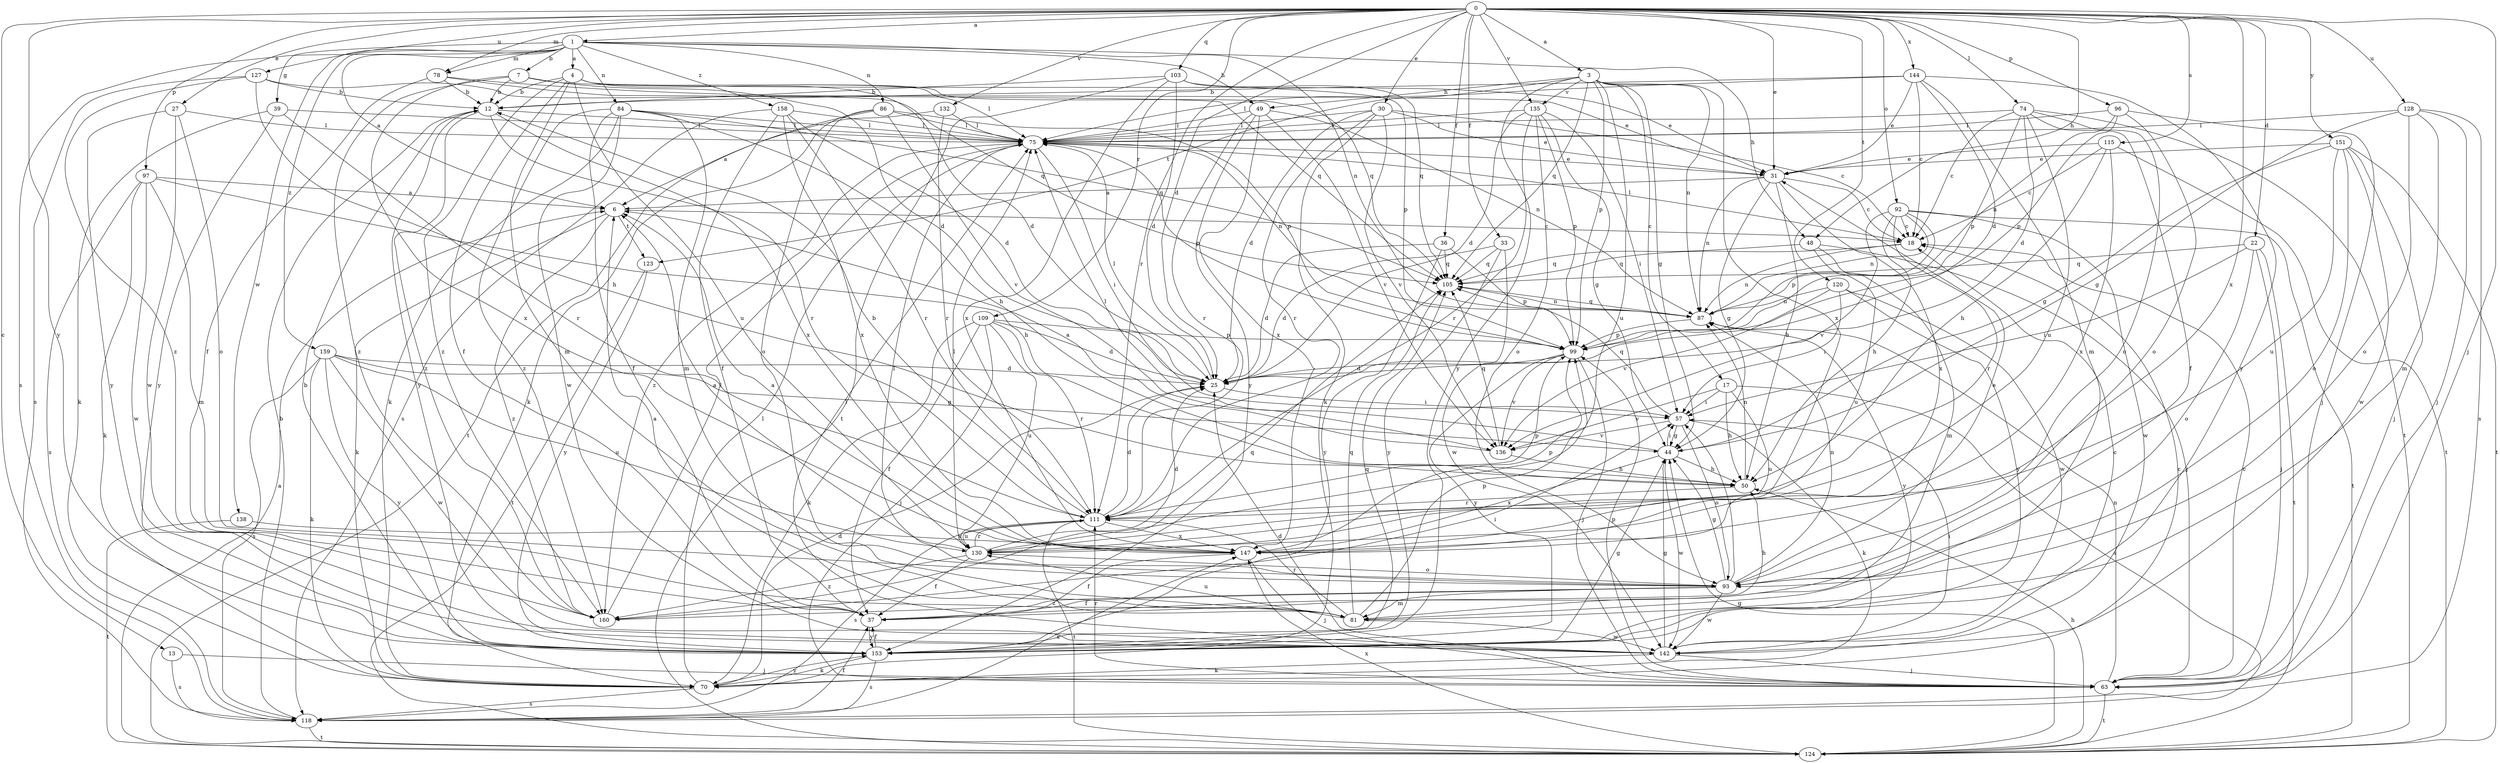 strict digraph  {
0;
1;
3;
4;
6;
7;
12;
13;
17;
18;
22;
25;
27;
30;
31;
33;
36;
37;
39;
44;
48;
49;
50;
57;
63;
70;
74;
75;
78;
81;
84;
86;
87;
92;
93;
96;
97;
99;
103;
105;
109;
111;
115;
118;
120;
123;
124;
127;
128;
130;
132;
135;
136;
138;
142;
144;
147;
151;
153;
158;
159;
160;
0 -> 1  [label=a];
0 -> 3  [label=a];
0 -> 13  [label=c];
0 -> 22  [label=d];
0 -> 25  [label=d];
0 -> 27  [label=e];
0 -> 30  [label=e];
0 -> 31  [label=e];
0 -> 33  [label=f];
0 -> 36  [label=f];
0 -> 48  [label=h];
0 -> 63  [label=j];
0 -> 74  [label=l];
0 -> 78  [label=m];
0 -> 92  [label=o];
0 -> 96  [label=p];
0 -> 97  [label=p];
0 -> 103  [label=q];
0 -> 109  [label=r];
0 -> 111  [label=r];
0 -> 115  [label=s];
0 -> 120  [label=t];
0 -> 127  [label=u];
0 -> 128  [label=u];
0 -> 132  [label=v];
0 -> 135  [label=v];
0 -> 144  [label=x];
0 -> 147  [label=x];
0 -> 151  [label=y];
0 -> 153  [label=y];
1 -> 4  [label=a];
1 -> 6  [label=a];
1 -> 7  [label=b];
1 -> 39  [label=g];
1 -> 48  [label=h];
1 -> 49  [label=h];
1 -> 78  [label=m];
1 -> 84  [label=n];
1 -> 86  [label=n];
1 -> 87  [label=n];
1 -> 118  [label=s];
1 -> 138  [label=w];
1 -> 158  [label=z];
1 -> 159  [label=z];
3 -> 17  [label=c];
3 -> 44  [label=g];
3 -> 49  [label=h];
3 -> 87  [label=n];
3 -> 99  [label=p];
3 -> 105  [label=q];
3 -> 123  [label=t];
3 -> 130  [label=u];
3 -> 135  [label=v];
3 -> 147  [label=x];
3 -> 153  [label=y];
4 -> 12  [label=b];
4 -> 25  [label=d];
4 -> 37  [label=f];
4 -> 75  [label=l];
4 -> 81  [label=m];
4 -> 105  [label=q];
4 -> 130  [label=u];
4 -> 160  [label=z];
6 -> 18  [label=c];
6 -> 70  [label=k];
6 -> 123  [label=t];
6 -> 160  [label=z];
7 -> 12  [label=b];
7 -> 25  [label=d];
7 -> 31  [label=e];
7 -> 147  [label=x];
7 -> 160  [label=z];
12 -> 75  [label=l];
12 -> 111  [label=r];
12 -> 147  [label=x];
12 -> 153  [label=y];
12 -> 160  [label=z];
13 -> 63  [label=j];
13 -> 118  [label=s];
17 -> 50  [label=h];
17 -> 57  [label=i];
17 -> 118  [label=s];
17 -> 130  [label=u];
17 -> 136  [label=v];
18 -> 75  [label=l];
18 -> 87  [label=n];
18 -> 105  [label=q];
22 -> 57  [label=i];
22 -> 63  [label=j];
22 -> 93  [label=o];
22 -> 105  [label=q];
22 -> 124  [label=t];
25 -> 57  [label=i];
25 -> 75  [label=l];
27 -> 75  [label=l];
27 -> 93  [label=o];
27 -> 142  [label=w];
27 -> 153  [label=y];
30 -> 18  [label=c];
30 -> 25  [label=d];
30 -> 31  [label=e];
30 -> 70  [label=k];
30 -> 75  [label=l];
30 -> 111  [label=r];
30 -> 136  [label=v];
31 -> 6  [label=a];
31 -> 18  [label=c];
31 -> 44  [label=g];
31 -> 50  [label=h];
31 -> 87  [label=n];
31 -> 147  [label=x];
33 -> 25  [label=d];
33 -> 105  [label=q];
33 -> 142  [label=w];
33 -> 153  [label=y];
36 -> 25  [label=d];
36 -> 99  [label=p];
36 -> 105  [label=q];
36 -> 153  [label=y];
37 -> 50  [label=h];
37 -> 153  [label=y];
39 -> 70  [label=k];
39 -> 75  [label=l];
39 -> 111  [label=r];
39 -> 153  [label=y];
44 -> 50  [label=h];
44 -> 57  [label=i];
44 -> 75  [label=l];
44 -> 142  [label=w];
44 -> 147  [label=x];
48 -> 63  [label=j];
48 -> 81  [label=m];
48 -> 105  [label=q];
48 -> 130  [label=u];
49 -> 75  [label=l];
49 -> 87  [label=n];
49 -> 111  [label=r];
49 -> 136  [label=v];
49 -> 147  [label=x];
49 -> 153  [label=y];
50 -> 87  [label=n];
50 -> 111  [label=r];
57 -> 44  [label=g];
57 -> 70  [label=k];
57 -> 93  [label=o];
57 -> 105  [label=q];
57 -> 136  [label=v];
63 -> 18  [label=c];
63 -> 25  [label=d];
63 -> 87  [label=n];
63 -> 99  [label=p];
63 -> 111  [label=r];
63 -> 124  [label=t];
70 -> 18  [label=c];
70 -> 25  [label=d];
70 -> 75  [label=l];
70 -> 118  [label=s];
70 -> 153  [label=y];
74 -> 18  [label=c];
74 -> 25  [label=d];
74 -> 37  [label=f];
74 -> 75  [label=l];
74 -> 93  [label=o];
74 -> 99  [label=p];
74 -> 124  [label=t];
74 -> 130  [label=u];
75 -> 31  [label=e];
75 -> 57  [label=i];
75 -> 87  [label=n];
75 -> 99  [label=p];
75 -> 160  [label=z];
78 -> 12  [label=b];
78 -> 31  [label=e];
78 -> 37  [label=f];
78 -> 105  [label=q];
81 -> 6  [label=a];
81 -> 99  [label=p];
81 -> 105  [label=q];
81 -> 111  [label=r];
81 -> 130  [label=u];
81 -> 142  [label=w];
84 -> 37  [label=f];
84 -> 50  [label=h];
84 -> 70  [label=k];
84 -> 75  [label=l];
84 -> 81  [label=m];
84 -> 105  [label=q];
84 -> 142  [label=w];
84 -> 160  [label=z];
86 -> 70  [label=k];
86 -> 75  [label=l];
86 -> 93  [label=o];
86 -> 99  [label=p];
86 -> 124  [label=t];
86 -> 136  [label=v];
87 -> 99  [label=p];
87 -> 105  [label=q];
87 -> 153  [label=y];
92 -> 18  [label=c];
92 -> 50  [label=h];
92 -> 87  [label=n];
92 -> 99  [label=p];
92 -> 111  [label=r];
92 -> 124  [label=t];
92 -> 136  [label=v];
92 -> 142  [label=w];
93 -> 31  [label=e];
93 -> 37  [label=f];
93 -> 44  [label=g];
93 -> 57  [label=i];
93 -> 75  [label=l];
93 -> 81  [label=m];
93 -> 87  [label=n];
93 -> 142  [label=w];
93 -> 160  [label=z];
96 -> 63  [label=j];
96 -> 75  [label=l];
96 -> 87  [label=n];
96 -> 93  [label=o];
96 -> 99  [label=p];
97 -> 6  [label=a];
97 -> 50  [label=h];
97 -> 70  [label=k];
97 -> 81  [label=m];
97 -> 118  [label=s];
97 -> 142  [label=w];
99 -> 25  [label=d];
99 -> 63  [label=j];
99 -> 136  [label=v];
99 -> 153  [label=y];
103 -> 12  [label=b];
103 -> 25  [label=d];
103 -> 99  [label=p];
103 -> 105  [label=q];
103 -> 124  [label=t];
103 -> 147  [label=x];
105 -> 87  [label=n];
109 -> 25  [label=d];
109 -> 37  [label=f];
109 -> 63  [label=j];
109 -> 70  [label=k];
109 -> 99  [label=p];
109 -> 111  [label=r];
109 -> 130  [label=u];
111 -> 12  [label=b];
111 -> 25  [label=d];
111 -> 99  [label=p];
111 -> 118  [label=s];
111 -> 124  [label=t];
111 -> 130  [label=u];
111 -> 147  [label=x];
115 -> 18  [label=c];
115 -> 31  [label=e];
115 -> 50  [label=h];
115 -> 124  [label=t];
115 -> 147  [label=x];
118 -> 12  [label=b];
118 -> 37  [label=f];
118 -> 124  [label=t];
118 -> 147  [label=x];
120 -> 57  [label=i];
120 -> 87  [label=n];
120 -> 136  [label=v];
120 -> 142  [label=w];
120 -> 153  [label=y];
123 -> 124  [label=t];
123 -> 153  [label=y];
124 -> 6  [label=a];
124 -> 44  [label=g];
124 -> 50  [label=h];
124 -> 147  [label=x];
127 -> 12  [label=b];
127 -> 50  [label=h];
127 -> 105  [label=q];
127 -> 118  [label=s];
127 -> 160  [label=z];
128 -> 44  [label=g];
128 -> 63  [label=j];
128 -> 75  [label=l];
128 -> 81  [label=m];
128 -> 93  [label=o];
128 -> 118  [label=s];
130 -> 6  [label=a];
130 -> 25  [label=d];
130 -> 37  [label=f];
130 -> 75  [label=l];
130 -> 93  [label=o];
130 -> 111  [label=r];
130 -> 160  [label=z];
132 -> 6  [label=a];
132 -> 75  [label=l];
132 -> 111  [label=r];
135 -> 25  [label=d];
135 -> 44  [label=g];
135 -> 57  [label=i];
135 -> 75  [label=l];
135 -> 93  [label=o];
135 -> 99  [label=p];
135 -> 111  [label=r];
136 -> 6  [label=a];
136 -> 50  [label=h];
136 -> 105  [label=q];
138 -> 124  [label=t];
138 -> 147  [label=x];
142 -> 18  [label=c];
142 -> 44  [label=g];
142 -> 57  [label=i];
142 -> 63  [label=j];
142 -> 70  [label=k];
142 -> 75  [label=l];
144 -> 12  [label=b];
144 -> 18  [label=c];
144 -> 25  [label=d];
144 -> 31  [label=e];
144 -> 75  [label=l];
144 -> 81  [label=m];
144 -> 153  [label=y];
147 -> 6  [label=a];
147 -> 37  [label=f];
147 -> 63  [label=j];
147 -> 99  [label=p];
151 -> 31  [label=e];
151 -> 44  [label=g];
151 -> 63  [label=j];
151 -> 93  [label=o];
151 -> 124  [label=t];
151 -> 130  [label=u];
151 -> 142  [label=w];
153 -> 12  [label=b];
153 -> 37  [label=f];
153 -> 44  [label=g];
153 -> 70  [label=k];
153 -> 105  [label=q];
153 -> 118  [label=s];
158 -> 25  [label=d];
158 -> 37  [label=f];
158 -> 75  [label=l];
158 -> 111  [label=r];
158 -> 118  [label=s];
158 -> 147  [label=x];
159 -> 25  [label=d];
159 -> 44  [label=g];
159 -> 70  [label=k];
159 -> 118  [label=s];
159 -> 130  [label=u];
159 -> 142  [label=w];
159 -> 153  [label=y];
160 -> 57  [label=i];
160 -> 75  [label=l];
160 -> 105  [label=q];
}

